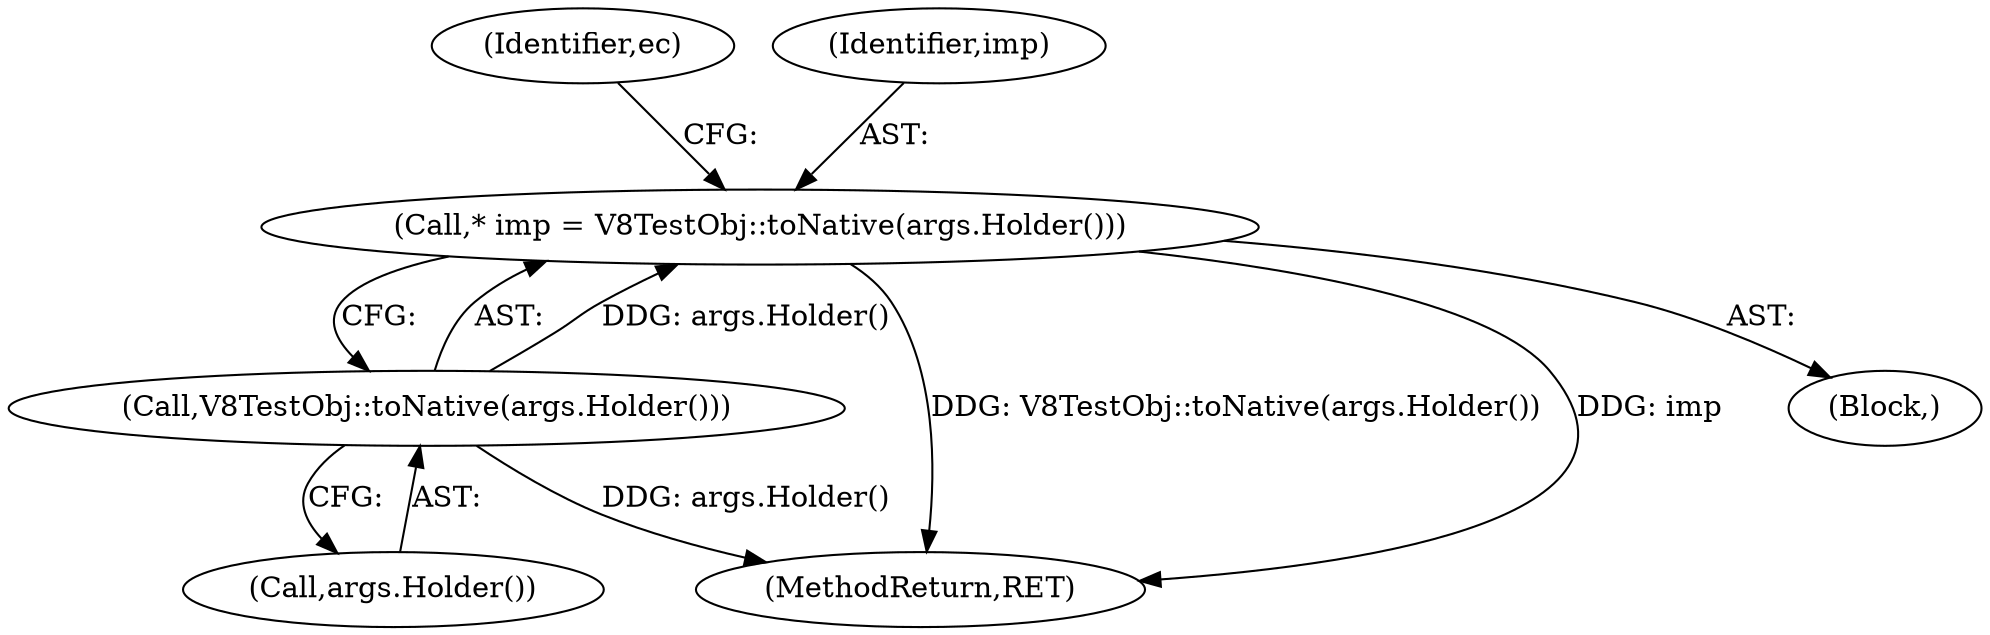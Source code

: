 digraph "0_Chrome_e9372a1bfd3588a80fcf49aa07321f0971dd6091_39@pointer" {
"1000112" [label="(Call,* imp = V8TestObj::toNative(args.Holder()))"];
"1000114" [label="(Call,V8TestObj::toNative(args.Holder()))"];
"1000147" [label="(MethodReturn,RET)"];
"1000112" [label="(Call,* imp = V8TestObj::toNative(args.Holder()))"];
"1000118" [label="(Identifier,ec)"];
"1000114" [label="(Call,V8TestObj::toNative(args.Holder()))"];
"1000115" [label="(Call,args.Holder())"];
"1000113" [label="(Identifier,imp)"];
"1000102" [label="(Block,)"];
"1000112" -> "1000102"  [label="AST: "];
"1000112" -> "1000114"  [label="CFG: "];
"1000113" -> "1000112"  [label="AST: "];
"1000114" -> "1000112"  [label="AST: "];
"1000118" -> "1000112"  [label="CFG: "];
"1000112" -> "1000147"  [label="DDG: V8TestObj::toNative(args.Holder())"];
"1000112" -> "1000147"  [label="DDG: imp"];
"1000114" -> "1000112"  [label="DDG: args.Holder()"];
"1000114" -> "1000115"  [label="CFG: "];
"1000115" -> "1000114"  [label="AST: "];
"1000114" -> "1000147"  [label="DDG: args.Holder()"];
}
